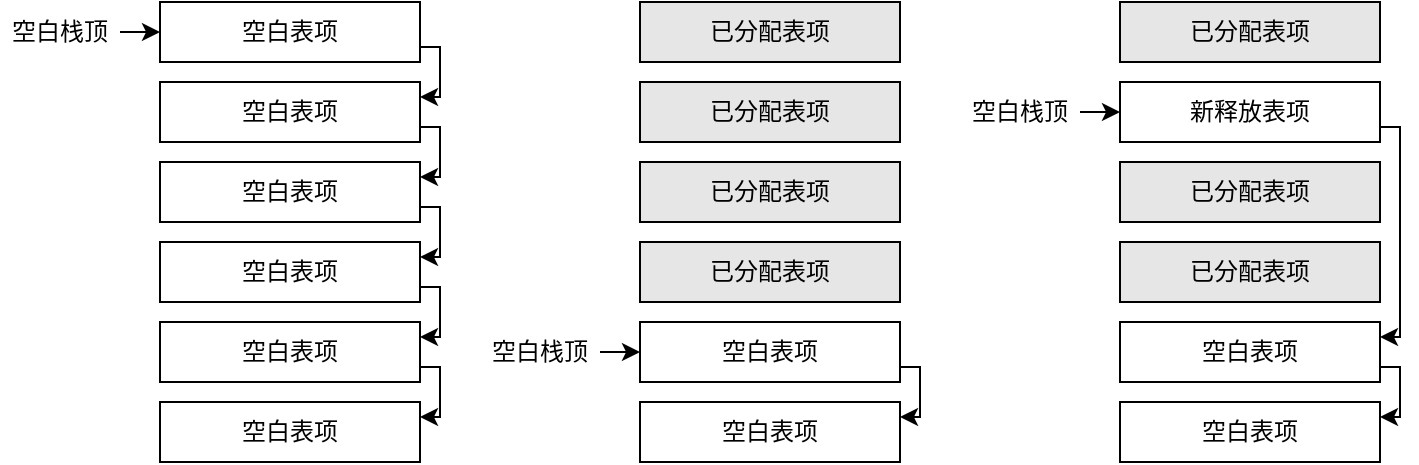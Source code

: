 <mxfile version="20.5.3" type="github">
  <diagram id="e3LMfT8aJD0hpMyfIkBn" name="第 1 页">
    <mxGraphModel dx="982" dy="508" grid="1" gridSize="10" guides="1" tooltips="1" connect="1" arrows="1" fold="1" page="1" pageScale="1" pageWidth="827" pageHeight="1169" math="0" shadow="0">
      <root>
        <mxCell id="0" />
        <mxCell id="1" parent="0" />
        <mxCell id="BuU3w_0dgpkmv01FP6Ro-10" style="edgeStyle=orthogonalEdgeStyle;rounded=0;orthogonalLoop=1;jettySize=auto;html=1;exitX=1;exitY=0.75;exitDx=0;exitDy=0;entryX=1;entryY=0.25;entryDx=0;entryDy=0;" edge="1" parent="1" source="BuU3w_0dgpkmv01FP6Ro-1" target="BuU3w_0dgpkmv01FP6Ro-2">
          <mxGeometry relative="1" as="geometry">
            <Array as="points">
              <mxPoint x="260" y="393" />
              <mxPoint x="260" y="417" />
            </Array>
          </mxGeometry>
        </mxCell>
        <mxCell id="BuU3w_0dgpkmv01FP6Ro-1" value="空白表项" style="rounded=0;whiteSpace=wrap;html=1;" vertex="1" parent="1">
          <mxGeometry x="120" y="370" width="130" height="30" as="geometry" />
        </mxCell>
        <mxCell id="BuU3w_0dgpkmv01FP6Ro-12" style="edgeStyle=orthogonalEdgeStyle;rounded=0;orthogonalLoop=1;jettySize=auto;html=1;exitX=1;exitY=0.75;exitDx=0;exitDy=0;entryX=1;entryY=0.25;entryDx=0;entryDy=0;" edge="1" parent="1" source="BuU3w_0dgpkmv01FP6Ro-2" target="BuU3w_0dgpkmv01FP6Ro-3">
          <mxGeometry relative="1" as="geometry">
            <Array as="points">
              <mxPoint x="260" y="433" />
              <mxPoint x="260" y="457" />
            </Array>
          </mxGeometry>
        </mxCell>
        <mxCell id="BuU3w_0dgpkmv01FP6Ro-2" value="空白表项" style="rounded=0;whiteSpace=wrap;html=1;" vertex="1" parent="1">
          <mxGeometry x="120" y="410" width="130" height="30" as="geometry" />
        </mxCell>
        <mxCell id="BuU3w_0dgpkmv01FP6Ro-16" style="edgeStyle=orthogonalEdgeStyle;rounded=0;orthogonalLoop=1;jettySize=auto;html=1;exitX=1;exitY=0.75;exitDx=0;exitDy=0;entryX=1;entryY=0.25;entryDx=0;entryDy=0;" edge="1" parent="1" source="BuU3w_0dgpkmv01FP6Ro-3" target="BuU3w_0dgpkmv01FP6Ro-13">
          <mxGeometry relative="1" as="geometry">
            <Array as="points">
              <mxPoint x="260" y="473" />
              <mxPoint x="260" y="497" />
            </Array>
          </mxGeometry>
        </mxCell>
        <mxCell id="BuU3w_0dgpkmv01FP6Ro-3" value="空白表项" style="rounded=0;whiteSpace=wrap;html=1;" vertex="1" parent="1">
          <mxGeometry x="120" y="450" width="130" height="30" as="geometry" />
        </mxCell>
        <mxCell id="BuU3w_0dgpkmv01FP6Ro-17" style="edgeStyle=orthogonalEdgeStyle;rounded=0;orthogonalLoop=1;jettySize=auto;html=1;exitX=1;exitY=0.75;exitDx=0;exitDy=0;entryX=1;entryY=0.25;entryDx=0;entryDy=0;" edge="1" parent="1" source="BuU3w_0dgpkmv01FP6Ro-13" target="BuU3w_0dgpkmv01FP6Ro-14">
          <mxGeometry relative="1" as="geometry">
            <Array as="points">
              <mxPoint x="260" y="513" />
              <mxPoint x="260" y="537" />
            </Array>
          </mxGeometry>
        </mxCell>
        <mxCell id="BuU3w_0dgpkmv01FP6Ro-13" value="空白表项" style="rounded=0;whiteSpace=wrap;html=1;" vertex="1" parent="1">
          <mxGeometry x="120" y="490" width="130" height="30" as="geometry" />
        </mxCell>
        <mxCell id="BuU3w_0dgpkmv01FP6Ro-18" style="edgeStyle=orthogonalEdgeStyle;rounded=0;orthogonalLoop=1;jettySize=auto;html=1;exitX=1;exitY=0.75;exitDx=0;exitDy=0;entryX=1;entryY=0.25;entryDx=0;entryDy=0;" edge="1" parent="1" source="BuU3w_0dgpkmv01FP6Ro-14" target="BuU3w_0dgpkmv01FP6Ro-15">
          <mxGeometry relative="1" as="geometry">
            <Array as="points">
              <mxPoint x="260" y="553" />
              <mxPoint x="260" y="577" />
            </Array>
          </mxGeometry>
        </mxCell>
        <mxCell id="BuU3w_0dgpkmv01FP6Ro-14" value="空白表项" style="rounded=0;whiteSpace=wrap;html=1;" vertex="1" parent="1">
          <mxGeometry x="120" y="530" width="130" height="30" as="geometry" />
        </mxCell>
        <mxCell id="BuU3w_0dgpkmv01FP6Ro-15" value="空白表项" style="rounded=0;whiteSpace=wrap;html=1;" vertex="1" parent="1">
          <mxGeometry x="120" y="570" width="130" height="30" as="geometry" />
        </mxCell>
        <mxCell id="BuU3w_0dgpkmv01FP6Ro-19" value="" style="endArrow=classic;html=1;rounded=0;entryX=0;entryY=0.5;entryDx=0;entryDy=0;" edge="1" parent="1" target="BuU3w_0dgpkmv01FP6Ro-1">
          <mxGeometry width="50" height="50" relative="1" as="geometry">
            <mxPoint x="100" y="385" as="sourcePoint" />
            <mxPoint x="80" y="360" as="targetPoint" />
          </mxGeometry>
        </mxCell>
        <mxCell id="BuU3w_0dgpkmv01FP6Ro-20" value="空白栈顶" style="text;html=1;strokeColor=none;fillColor=none;align=center;verticalAlign=middle;whiteSpace=wrap;rounded=0;" vertex="1" parent="1">
          <mxGeometry x="40" y="370" width="60" height="30" as="geometry" />
        </mxCell>
        <mxCell id="BuU3w_0dgpkmv01FP6Ro-22" value="已分配表项" style="rounded=0;whiteSpace=wrap;html=1;fillColor=#E6E6E6;" vertex="1" parent="1">
          <mxGeometry x="360" y="370" width="130" height="30" as="geometry" />
        </mxCell>
        <mxCell id="BuU3w_0dgpkmv01FP6Ro-24" value="已分配表项" style="rounded=0;whiteSpace=wrap;html=1;fillColor=#E6E6E6;" vertex="1" parent="1">
          <mxGeometry x="360" y="410" width="130" height="30" as="geometry" />
        </mxCell>
        <mxCell id="BuU3w_0dgpkmv01FP6Ro-26" value="已分配表项" style="rounded=0;whiteSpace=wrap;html=1;fillColor=#E6E6E6;" vertex="1" parent="1">
          <mxGeometry x="360" y="450" width="130" height="30" as="geometry" />
        </mxCell>
        <mxCell id="BuU3w_0dgpkmv01FP6Ro-28" value="已分配表项" style="rounded=0;whiteSpace=wrap;html=1;fillColor=#E6E6E6;" vertex="1" parent="1">
          <mxGeometry x="360" y="490" width="130" height="30" as="geometry" />
        </mxCell>
        <mxCell id="BuU3w_0dgpkmv01FP6Ro-29" style="edgeStyle=orthogonalEdgeStyle;rounded=0;orthogonalLoop=1;jettySize=auto;html=1;exitX=1;exitY=0.75;exitDx=0;exitDy=0;entryX=1;entryY=0.25;entryDx=0;entryDy=0;" edge="1" parent="1" source="BuU3w_0dgpkmv01FP6Ro-30" target="BuU3w_0dgpkmv01FP6Ro-31">
          <mxGeometry relative="1" as="geometry">
            <Array as="points">
              <mxPoint x="500" y="553" />
              <mxPoint x="500" y="577" />
            </Array>
          </mxGeometry>
        </mxCell>
        <mxCell id="BuU3w_0dgpkmv01FP6Ro-30" value="空白表项" style="rounded=0;whiteSpace=wrap;html=1;" vertex="1" parent="1">
          <mxGeometry x="360" y="530" width="130" height="30" as="geometry" />
        </mxCell>
        <mxCell id="BuU3w_0dgpkmv01FP6Ro-31" value="空白表项" style="rounded=0;whiteSpace=wrap;html=1;" vertex="1" parent="1">
          <mxGeometry x="360" y="570" width="130" height="30" as="geometry" />
        </mxCell>
        <mxCell id="BuU3w_0dgpkmv01FP6Ro-32" value="" style="endArrow=classic;html=1;rounded=0;entryX=0;entryY=0.5;entryDx=0;entryDy=0;" edge="1" parent="1">
          <mxGeometry width="50" height="50" relative="1" as="geometry">
            <mxPoint x="340" y="545" as="sourcePoint" />
            <mxPoint x="360" y="545" as="targetPoint" />
          </mxGeometry>
        </mxCell>
        <mxCell id="BuU3w_0dgpkmv01FP6Ro-33" value="空白栈顶" style="text;html=1;strokeColor=none;fillColor=none;align=center;verticalAlign=middle;whiteSpace=wrap;rounded=0;" vertex="1" parent="1">
          <mxGeometry x="280" y="530" width="60" height="30" as="geometry" />
        </mxCell>
        <mxCell id="BuU3w_0dgpkmv01FP6Ro-34" value="已分配表项" style="rounded=0;whiteSpace=wrap;html=1;fillColor=#E6E6E6;" vertex="1" parent="1">
          <mxGeometry x="600" y="370" width="130" height="30" as="geometry" />
        </mxCell>
        <mxCell id="BuU3w_0dgpkmv01FP6Ro-43" style="edgeStyle=orthogonalEdgeStyle;rounded=0;orthogonalLoop=1;jettySize=auto;html=1;exitX=1;exitY=0.75;exitDx=0;exitDy=0;entryX=1;entryY=0.25;entryDx=0;entryDy=0;" edge="1" parent="1" source="BuU3w_0dgpkmv01FP6Ro-35" target="BuU3w_0dgpkmv01FP6Ro-39">
          <mxGeometry relative="1" as="geometry">
            <Array as="points">
              <mxPoint x="740" y="433" />
              <mxPoint x="740" y="538" />
            </Array>
          </mxGeometry>
        </mxCell>
        <mxCell id="BuU3w_0dgpkmv01FP6Ro-35" value="新释放表项" style="rounded=0;whiteSpace=wrap;html=1;fillColor=#FFFFFF;shadow=0;" vertex="1" parent="1">
          <mxGeometry x="600" y="410" width="130" height="30" as="geometry" />
        </mxCell>
        <mxCell id="BuU3w_0dgpkmv01FP6Ro-36" value="已分配表项" style="rounded=0;whiteSpace=wrap;html=1;fillColor=#E6E6E6;" vertex="1" parent="1">
          <mxGeometry x="600" y="450" width="130" height="30" as="geometry" />
        </mxCell>
        <mxCell id="BuU3w_0dgpkmv01FP6Ro-37" value="已分配表项" style="rounded=0;whiteSpace=wrap;html=1;fillColor=#E6E6E6;" vertex="1" parent="1">
          <mxGeometry x="600" y="490" width="130" height="30" as="geometry" />
        </mxCell>
        <mxCell id="BuU3w_0dgpkmv01FP6Ro-38" style="edgeStyle=orthogonalEdgeStyle;rounded=0;orthogonalLoop=1;jettySize=auto;html=1;exitX=1;exitY=0.75;exitDx=0;exitDy=0;entryX=1;entryY=0.25;entryDx=0;entryDy=0;" edge="1" parent="1" source="BuU3w_0dgpkmv01FP6Ro-39" target="BuU3w_0dgpkmv01FP6Ro-40">
          <mxGeometry relative="1" as="geometry">
            <Array as="points">
              <mxPoint x="740" y="553" />
              <mxPoint x="740" y="577" />
            </Array>
          </mxGeometry>
        </mxCell>
        <mxCell id="BuU3w_0dgpkmv01FP6Ro-39" value="空白表项" style="rounded=0;whiteSpace=wrap;html=1;" vertex="1" parent="1">
          <mxGeometry x="600" y="530" width="130" height="30" as="geometry" />
        </mxCell>
        <mxCell id="BuU3w_0dgpkmv01FP6Ro-40" value="空白表项" style="rounded=0;whiteSpace=wrap;html=1;" vertex="1" parent="1">
          <mxGeometry x="600" y="570" width="130" height="30" as="geometry" />
        </mxCell>
        <mxCell id="BuU3w_0dgpkmv01FP6Ro-41" value="" style="endArrow=classic;html=1;rounded=0;entryX=0;entryY=0.5;entryDx=0;entryDy=0;" edge="1" parent="1">
          <mxGeometry width="50" height="50" relative="1" as="geometry">
            <mxPoint x="580" y="425" as="sourcePoint" />
            <mxPoint x="600" y="425" as="targetPoint" />
          </mxGeometry>
        </mxCell>
        <mxCell id="BuU3w_0dgpkmv01FP6Ro-42" value="空白栈顶" style="text;html=1;strokeColor=none;fillColor=none;align=center;verticalAlign=middle;whiteSpace=wrap;rounded=0;" vertex="1" parent="1">
          <mxGeometry x="520" y="410" width="60" height="30" as="geometry" />
        </mxCell>
      </root>
    </mxGraphModel>
  </diagram>
</mxfile>
